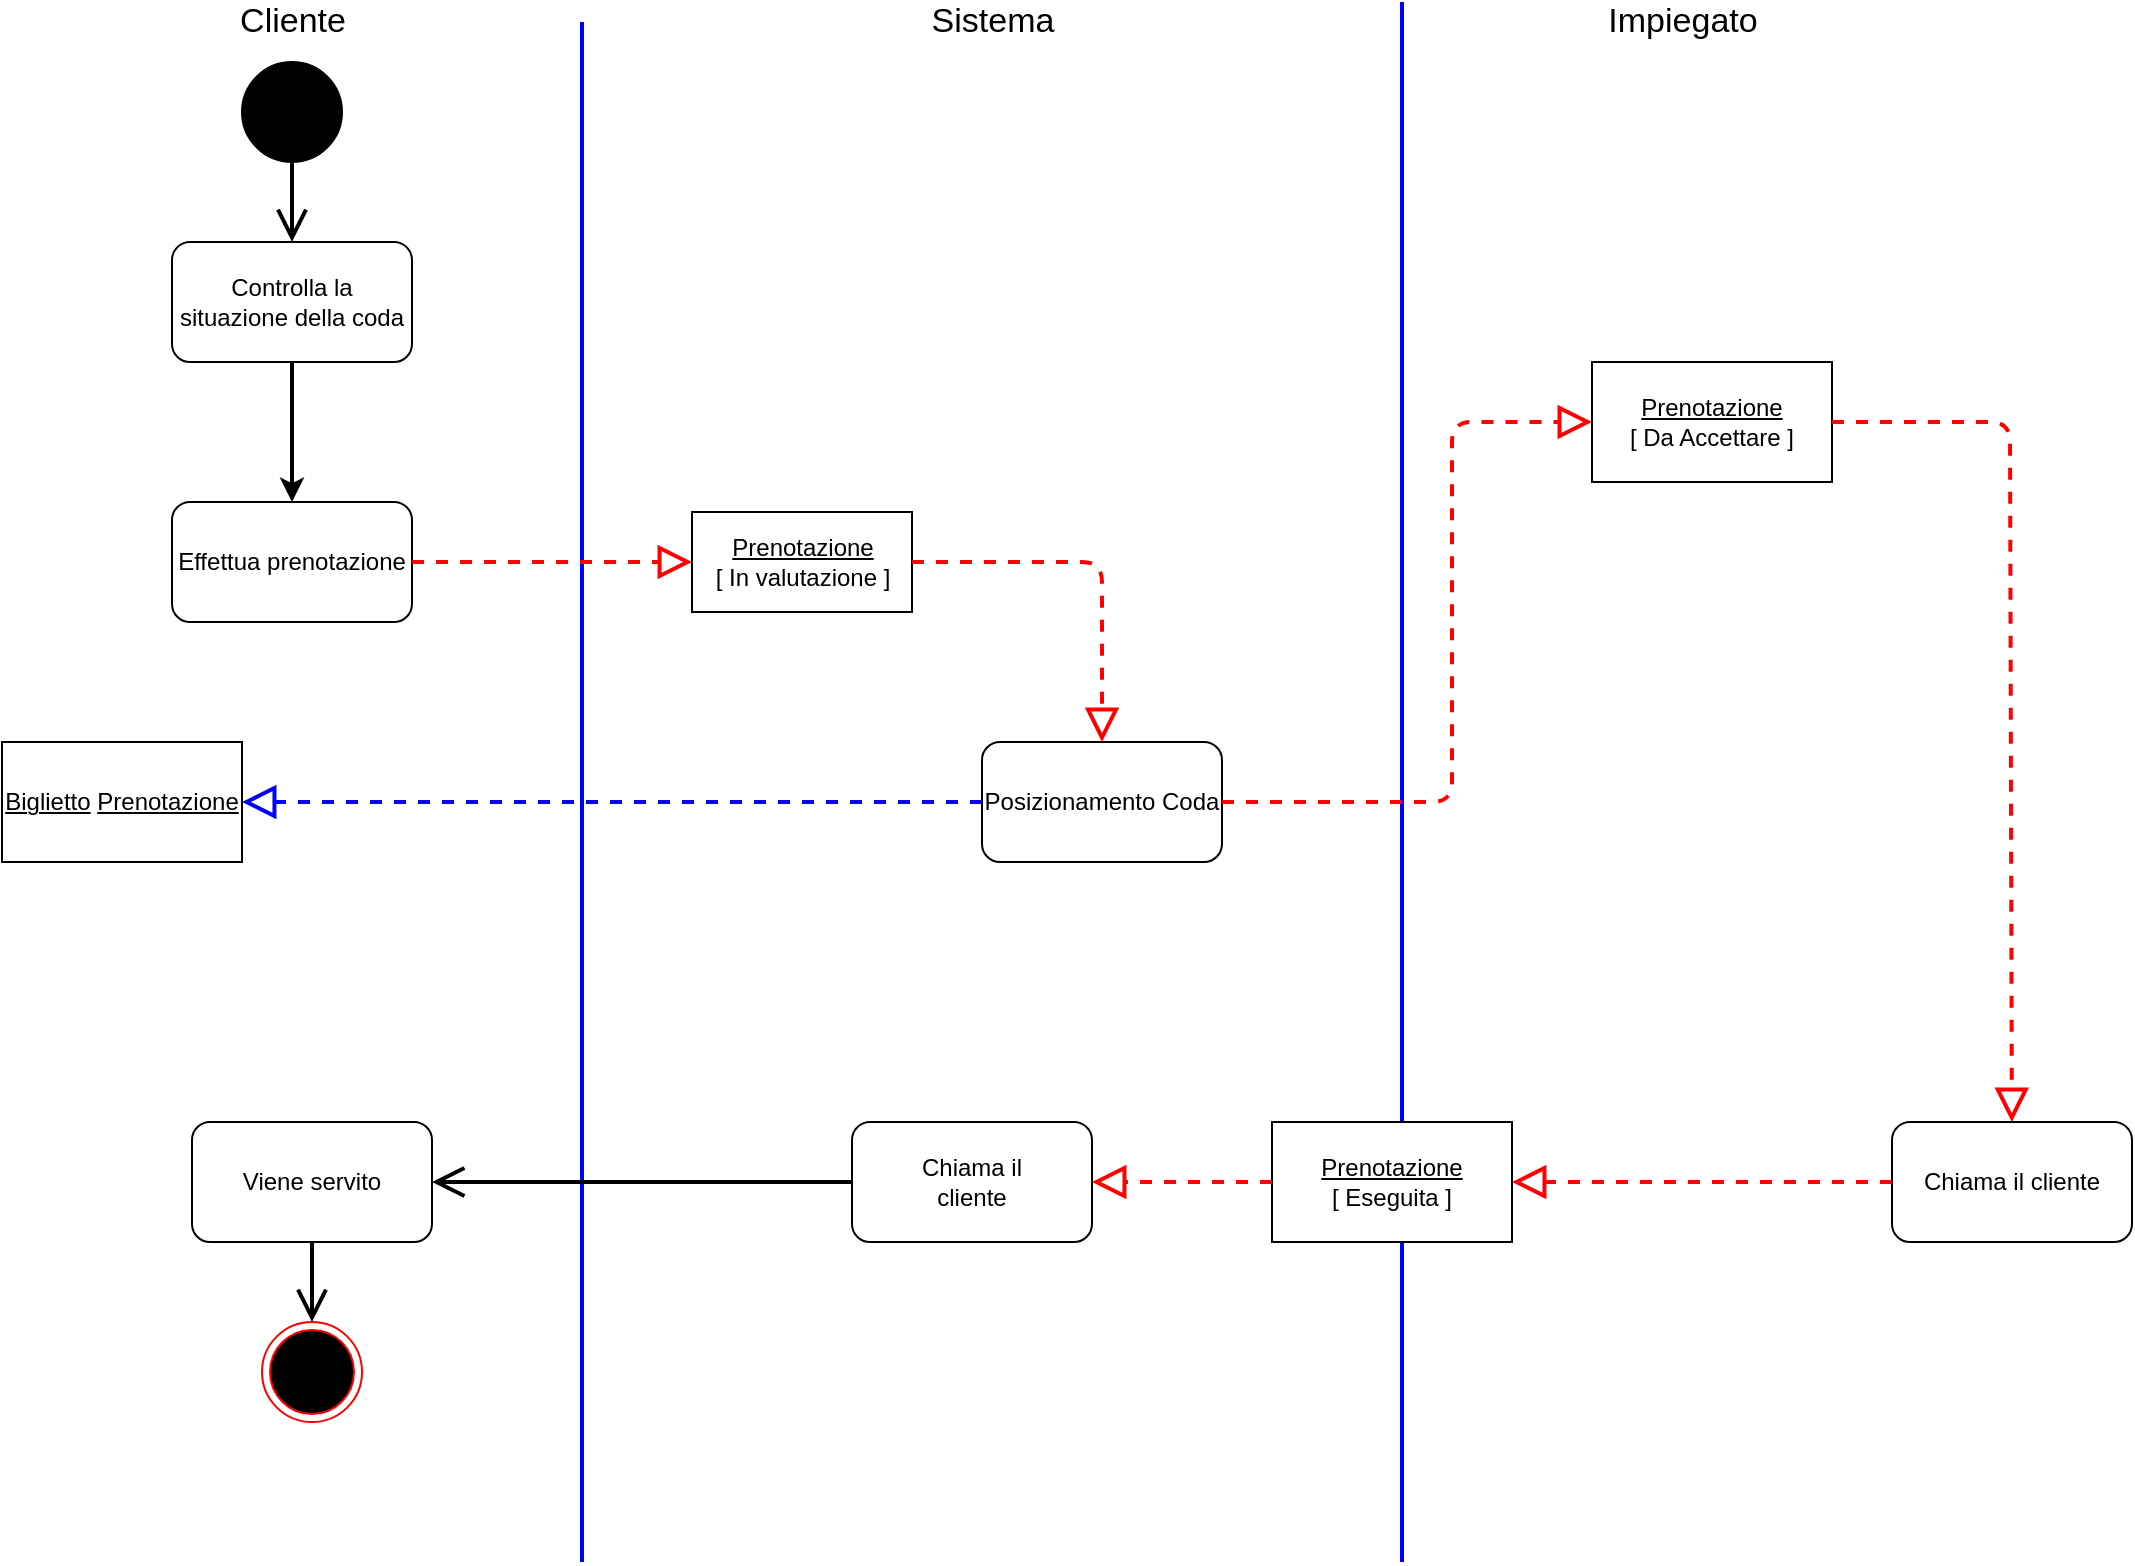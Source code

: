<mxfile version="13.8.0" type="device"><diagram id="gmBzxNDLgMPr0KxbWXpJ" name="Page-1"><mxGraphModel dx="868" dy="1619" grid="1" gridSize="10" guides="1" tooltips="1" connect="1" arrows="1" fold="1" page="1" pageScale="1" pageWidth="827" pageHeight="1169" math="0" shadow="0"><root><mxCell id="0"/><mxCell id="1" parent="0"/><mxCell id="YJtRZLZbNN5ICfxE_CId-1" value="" style="ellipse;whiteSpace=wrap;html=1;aspect=fixed;fillColor=#000000;" parent="1" vertex="1"><mxGeometry x="185" y="-70" width="50" height="50" as="geometry"/></mxCell><mxCell id="YJtRZLZbNN5ICfxE_CId-2" value="" style="endArrow=open;endFill=1;endSize=12;html=1;exitX=0.5;exitY=1;exitDx=0;exitDy=0;entryX=0.5;entryY=0;entryDx=0;entryDy=0;strokeWidth=2;" parent="1" source="YJtRZLZbNN5ICfxE_CId-1" target="YJtRZLZbNN5ICfxE_CId-8" edge="1"><mxGeometry width="160" relative="1" as="geometry"><mxPoint x="455" y="20" as="sourcePoint"/><mxPoint x="209.09" y="-35" as="targetPoint"/></mxGeometry></mxCell><mxCell id="YJtRZLZbNN5ICfxE_CId-3" value="&lt;font style=&quot;font-size: 17px&quot;&gt;Cliente&lt;/font&gt;" style="text;html=1;align=center;verticalAlign=middle;resizable=0;points=[];autosize=1;" parent="1" vertex="1"><mxGeometry x="175" y="-100" width="70" height="20" as="geometry"/></mxCell><mxCell id="YJtRZLZbNN5ICfxE_CId-8" value="Controlla la situazione della coda" style="rounded=1;whiteSpace=wrap;html=1;strokeWidth=1;fillColor=#FFFFFF;" parent="1" vertex="1"><mxGeometry x="150" y="20" width="120" height="60" as="geometry"/></mxCell><mxCell id="YJtRZLZbNN5ICfxE_CId-10" value="Viene servito" style="rounded=1;whiteSpace=wrap;html=1;strokeWidth=1;fillColor=#FFFFFF;" parent="1" vertex="1"><mxGeometry x="160" y="460" width="120" height="60" as="geometry"/></mxCell><mxCell id="YJtRZLZbNN5ICfxE_CId-14" value="" style="line;strokeWidth=2;direction=south;html=1;fillColor=#FFFFFF;strokeColor=#0000FF;" parent="1" vertex="1"><mxGeometry x="350" y="-90" width="10" height="770" as="geometry"/></mxCell><mxCell id="YJtRZLZbNN5ICfxE_CId-15" value="" style="ellipse;html=1;shape=endState;fillColor=#000000;strokeColor=#ff0000;" parent="1" vertex="1"><mxGeometry x="195" y="560" width="50" height="50" as="geometry"/></mxCell><mxCell id="YJtRZLZbNN5ICfxE_CId-16" value="" style="endArrow=open;endFill=1;endSize=12;html=1;exitX=0.5;exitY=1;exitDx=0;exitDy=0;entryX=0.5;entryY=0;entryDx=0;entryDy=0;strokeWidth=2;" parent="1" source="YJtRZLZbNN5ICfxE_CId-10" target="YJtRZLZbNN5ICfxE_CId-15" edge="1"><mxGeometry width="160" relative="1" as="geometry"><mxPoint x="215" y="510" as="sourcePoint"/><mxPoint x="375" y="510" as="targetPoint"/></mxGeometry></mxCell><mxCell id="YJtRZLZbNN5ICfxE_CId-20" value="&lt;font style=&quot;font-size: 17px&quot;&gt;Impiegato&lt;/font&gt;" style="text;html=1;align=center;verticalAlign=middle;resizable=0;points=[];autosize=1;" parent="1" vertex="1"><mxGeometry x="860" y="-100" width="90" height="20" as="geometry"/></mxCell><mxCell id="YJtRZLZbNN5ICfxE_CId-22" value="&lt;div&gt;Chiama il &lt;br&gt;&lt;/div&gt;&lt;div&gt;cliente&lt;/div&gt;" style="rounded=1;whiteSpace=wrap;html=1;" parent="1" vertex="1"><mxGeometry x="490" y="460" width="120" height="60" as="geometry"/></mxCell><mxCell id="YJtRZLZbNN5ICfxE_CId-29" value="&lt;div&gt;&lt;u&gt;Prenotazione&lt;/u&gt;&lt;/div&gt;&lt;div&gt;[ In valutazione ]&lt;br&gt;&lt;/div&gt;" style="html=1;" parent="1" vertex="1"><mxGeometry x="410" y="155" width="110" height="50" as="geometry"/></mxCell><mxCell id="YJtRZLZbNN5ICfxE_CId-30" value="" style="endArrow=block;dashed=1;endFill=0;endSize=12;html=1;exitX=1;exitY=0.5;exitDx=0;exitDy=0;strokeWidth=2;strokeColor=#FF0000;" parent="1" source="YJtRZLZbNN5ICfxE_CId-29" target="YJtRZLZbNN5ICfxE_CId-31" edge="1"><mxGeometry width="160" relative="1" as="geometry"><mxPoint x="560" y="190" as="sourcePoint"/><mxPoint x="610" y="180" as="targetPoint"/><Array as="points"><mxPoint x="615" y="180"/></Array></mxGeometry></mxCell><mxCell id="YJtRZLZbNN5ICfxE_CId-31" value="Posizionamento Coda" style="rounded=1;whiteSpace=wrap;html=1;" parent="1" vertex="1"><mxGeometry x="555" y="270" width="120" height="60" as="geometry"/></mxCell><mxCell id="YJtRZLZbNN5ICfxE_CId-33" value="" style="line;strokeWidth=2;direction=south;html=1;fillColor=#FFFFFF;strokeColor=#0000FF;" parent="1" vertex="1"><mxGeometry x="760" y="-100" width="10" height="780" as="geometry"/></mxCell><mxCell id="YJtRZLZbNN5ICfxE_CId-35" value="" style="endArrow=block;dashed=1;endFill=0;endSize=12;html=1;exitX=1;exitY=0.5;exitDx=0;exitDy=0;strokeWidth=2;strokeColor=#FF0000;" parent="1" source="YJtRZLZbNN5ICfxE_CId-31" target="YJtRZLZbNN5ICfxE_CId-36" edge="1"><mxGeometry width="160" relative="1" as="geometry"><mxPoint x="640" y="400" as="sourcePoint"/><mxPoint x="890" y="70" as="targetPoint"/><Array as="points"><mxPoint x="790" y="300"/><mxPoint x="790" y="110"/></Array></mxGeometry></mxCell><mxCell id="YJtRZLZbNN5ICfxE_CId-36" value="&lt;div&gt;&lt;u&gt;Prenotazione&lt;/u&gt;&lt;/div&gt;&lt;div&gt;[ Da Accettare ]&lt;br&gt;&lt;/div&gt;" style="rounded=0;whiteSpace=wrap;html=1;" parent="1" vertex="1"><mxGeometry x="860" y="80" width="120" height="60" as="geometry"/></mxCell><mxCell id="YJtRZLZbNN5ICfxE_CId-37" value="" style="endArrow=block;dashed=1;endFill=0;endSize=12;html=1;exitX=1;exitY=0.5;exitDx=0;exitDy=0;strokeWidth=2;strokeColor=#FF0000;" parent="1" source="YJtRZLZbNN5ICfxE_CId-36" target="YJtRZLZbNN5ICfxE_CId-39" edge="1"><mxGeometry width="160" relative="1" as="geometry"><mxPoint x="1040" y="90" as="sourcePoint"/><mxPoint x="1070" y="490" as="targetPoint"/><Array as="points"><mxPoint x="1069" y="110"/></Array></mxGeometry></mxCell><mxCell id="YJtRZLZbNN5ICfxE_CId-39" value="Chiama il cliente" style="rounded=1;whiteSpace=wrap;html=1;" parent="1" vertex="1"><mxGeometry x="1010" y="460" width="120" height="60" as="geometry"/></mxCell><mxCell id="YJtRZLZbNN5ICfxE_CId-40" value="&lt;div&gt;&lt;u&gt;Prenotazione&lt;/u&gt;&lt;/div&gt;&lt;div&gt;[ Eseguita ]&lt;br&gt;&lt;/div&gt;" style="rounded=0;whiteSpace=wrap;html=1;" parent="1" vertex="1"><mxGeometry x="700" y="460" width="120" height="60" as="geometry"/></mxCell><mxCell id="YJtRZLZbNN5ICfxE_CId-41" value="&lt;div&gt;&lt;u&gt;Biglietto&lt;/u&gt; &lt;u&gt;Prenotazione&lt;/u&gt;&lt;br&gt;&lt;/div&gt;" style="rounded=0;whiteSpace=wrap;html=1;" parent="1" vertex="1"><mxGeometry x="65" y="270" width="120" height="60" as="geometry"/></mxCell><mxCell id="YJtRZLZbNN5ICfxE_CId-42" value="" style="endArrow=block;dashed=1;endFill=0;endSize=12;html=1;strokeWidth=2;exitX=0;exitY=0.5;exitDx=0;exitDy=0;entryX=1;entryY=0.5;entryDx=0;entryDy=0;strokeColor=#0000FF;" parent="1" source="YJtRZLZbNN5ICfxE_CId-31" target="YJtRZLZbNN5ICfxE_CId-41" edge="1"><mxGeometry width="160" relative="1" as="geometry"><mxPoint x="570" y="380" as="sourcePoint"/><mxPoint x="730" y="380" as="targetPoint"/></mxGeometry></mxCell><mxCell id="YJtRZLZbNN5ICfxE_CId-44" value="" style="endArrow=block;dashed=1;endFill=0;endSize=12;html=1;exitX=0;exitY=0.5;exitDx=0;exitDy=0;strokeWidth=2;strokeColor=#FF0000;entryX=1;entryY=0.5;entryDx=0;entryDy=0;" parent="1" source="YJtRZLZbNN5ICfxE_CId-40" target="YJtRZLZbNN5ICfxE_CId-22" edge="1"><mxGeometry width="160" relative="1" as="geometry"><mxPoint x="650" y="480" as="sourcePoint"/><mxPoint x="780" y="480" as="targetPoint"/></mxGeometry></mxCell><mxCell id="YJtRZLZbNN5ICfxE_CId-45" value="" style="endArrow=block;dashed=1;endFill=0;endSize=12;html=1;exitX=0;exitY=0.5;exitDx=0;exitDy=0;strokeWidth=2;strokeColor=#FF0000;entryX=1;entryY=0.5;entryDx=0;entryDy=0;" parent="1" source="YJtRZLZbNN5ICfxE_CId-39" target="YJtRZLZbNN5ICfxE_CId-40" edge="1"><mxGeometry width="160" relative="1" as="geometry"><mxPoint x="930" y="500" as="sourcePoint"/><mxPoint x="1060" y="500" as="targetPoint"/></mxGeometry></mxCell><mxCell id="YJtRZLZbNN5ICfxE_CId-46" value="" style="endArrow=open;endFill=1;endSize=12;html=1;strokeColor=#000000;strokeWidth=2;exitX=0;exitY=0.5;exitDx=0;exitDy=0;entryX=1;entryY=0.5;entryDx=0;entryDy=0;" parent="1" source="YJtRZLZbNN5ICfxE_CId-22" target="YJtRZLZbNN5ICfxE_CId-10" edge="1"><mxGeometry width="160" relative="1" as="geometry"><mxPoint x="400" y="530" as="sourcePoint"/><mxPoint x="560" y="530" as="targetPoint"/></mxGeometry></mxCell><mxCell id="YJtRZLZbNN5ICfxE_CId-47" value="&lt;font style=&quot;font-size: 17px&quot;&gt;Sistema&lt;/font&gt;" style="text;html=1;align=center;verticalAlign=middle;resizable=0;points=[];autosize=1;" parent="1" vertex="1"><mxGeometry x="520" y="-100" width="80" height="20" as="geometry"/></mxCell><mxCell id="LvgV0rGNd-vQPRu9_tum-1" value="&lt;span&gt;Effettua prenotazione&lt;/span&gt;" style="rounded=1;whiteSpace=wrap;html=1;" vertex="1" parent="1"><mxGeometry x="150" y="150" width="120" height="60" as="geometry"/></mxCell><mxCell id="LvgV0rGNd-vQPRu9_tum-2" value="" style="endArrow=block;dashed=1;endFill=0;endSize=12;html=1;exitX=1;exitY=0.5;exitDx=0;exitDy=0;strokeWidth=2;strokeColor=#FF0000;entryX=0;entryY=0.5;entryDx=0;entryDy=0;" edge="1" parent="1" source="LvgV0rGNd-vQPRu9_tum-1" target="YJtRZLZbNN5ICfxE_CId-29"><mxGeometry width="160" relative="1" as="geometry"><mxPoint x="310" y="140" as="sourcePoint"/><mxPoint x="310" y="210" as="targetPoint"/></mxGeometry></mxCell><mxCell id="LvgV0rGNd-vQPRu9_tum-3" value="" style="endArrow=classic;html=1;exitX=0.5;exitY=1;exitDx=0;exitDy=0;entryX=0.5;entryY=0;entryDx=0;entryDy=0;strokeWidth=2;" edge="1" parent="1" source="YJtRZLZbNN5ICfxE_CId-8" target="LvgV0rGNd-vQPRu9_tum-1"><mxGeometry width="50" height="50" relative="1" as="geometry"><mxPoint x="420" y="150" as="sourcePoint"/><mxPoint x="470" y="100" as="targetPoint"/></mxGeometry></mxCell></root></mxGraphModel></diagram></mxfile>